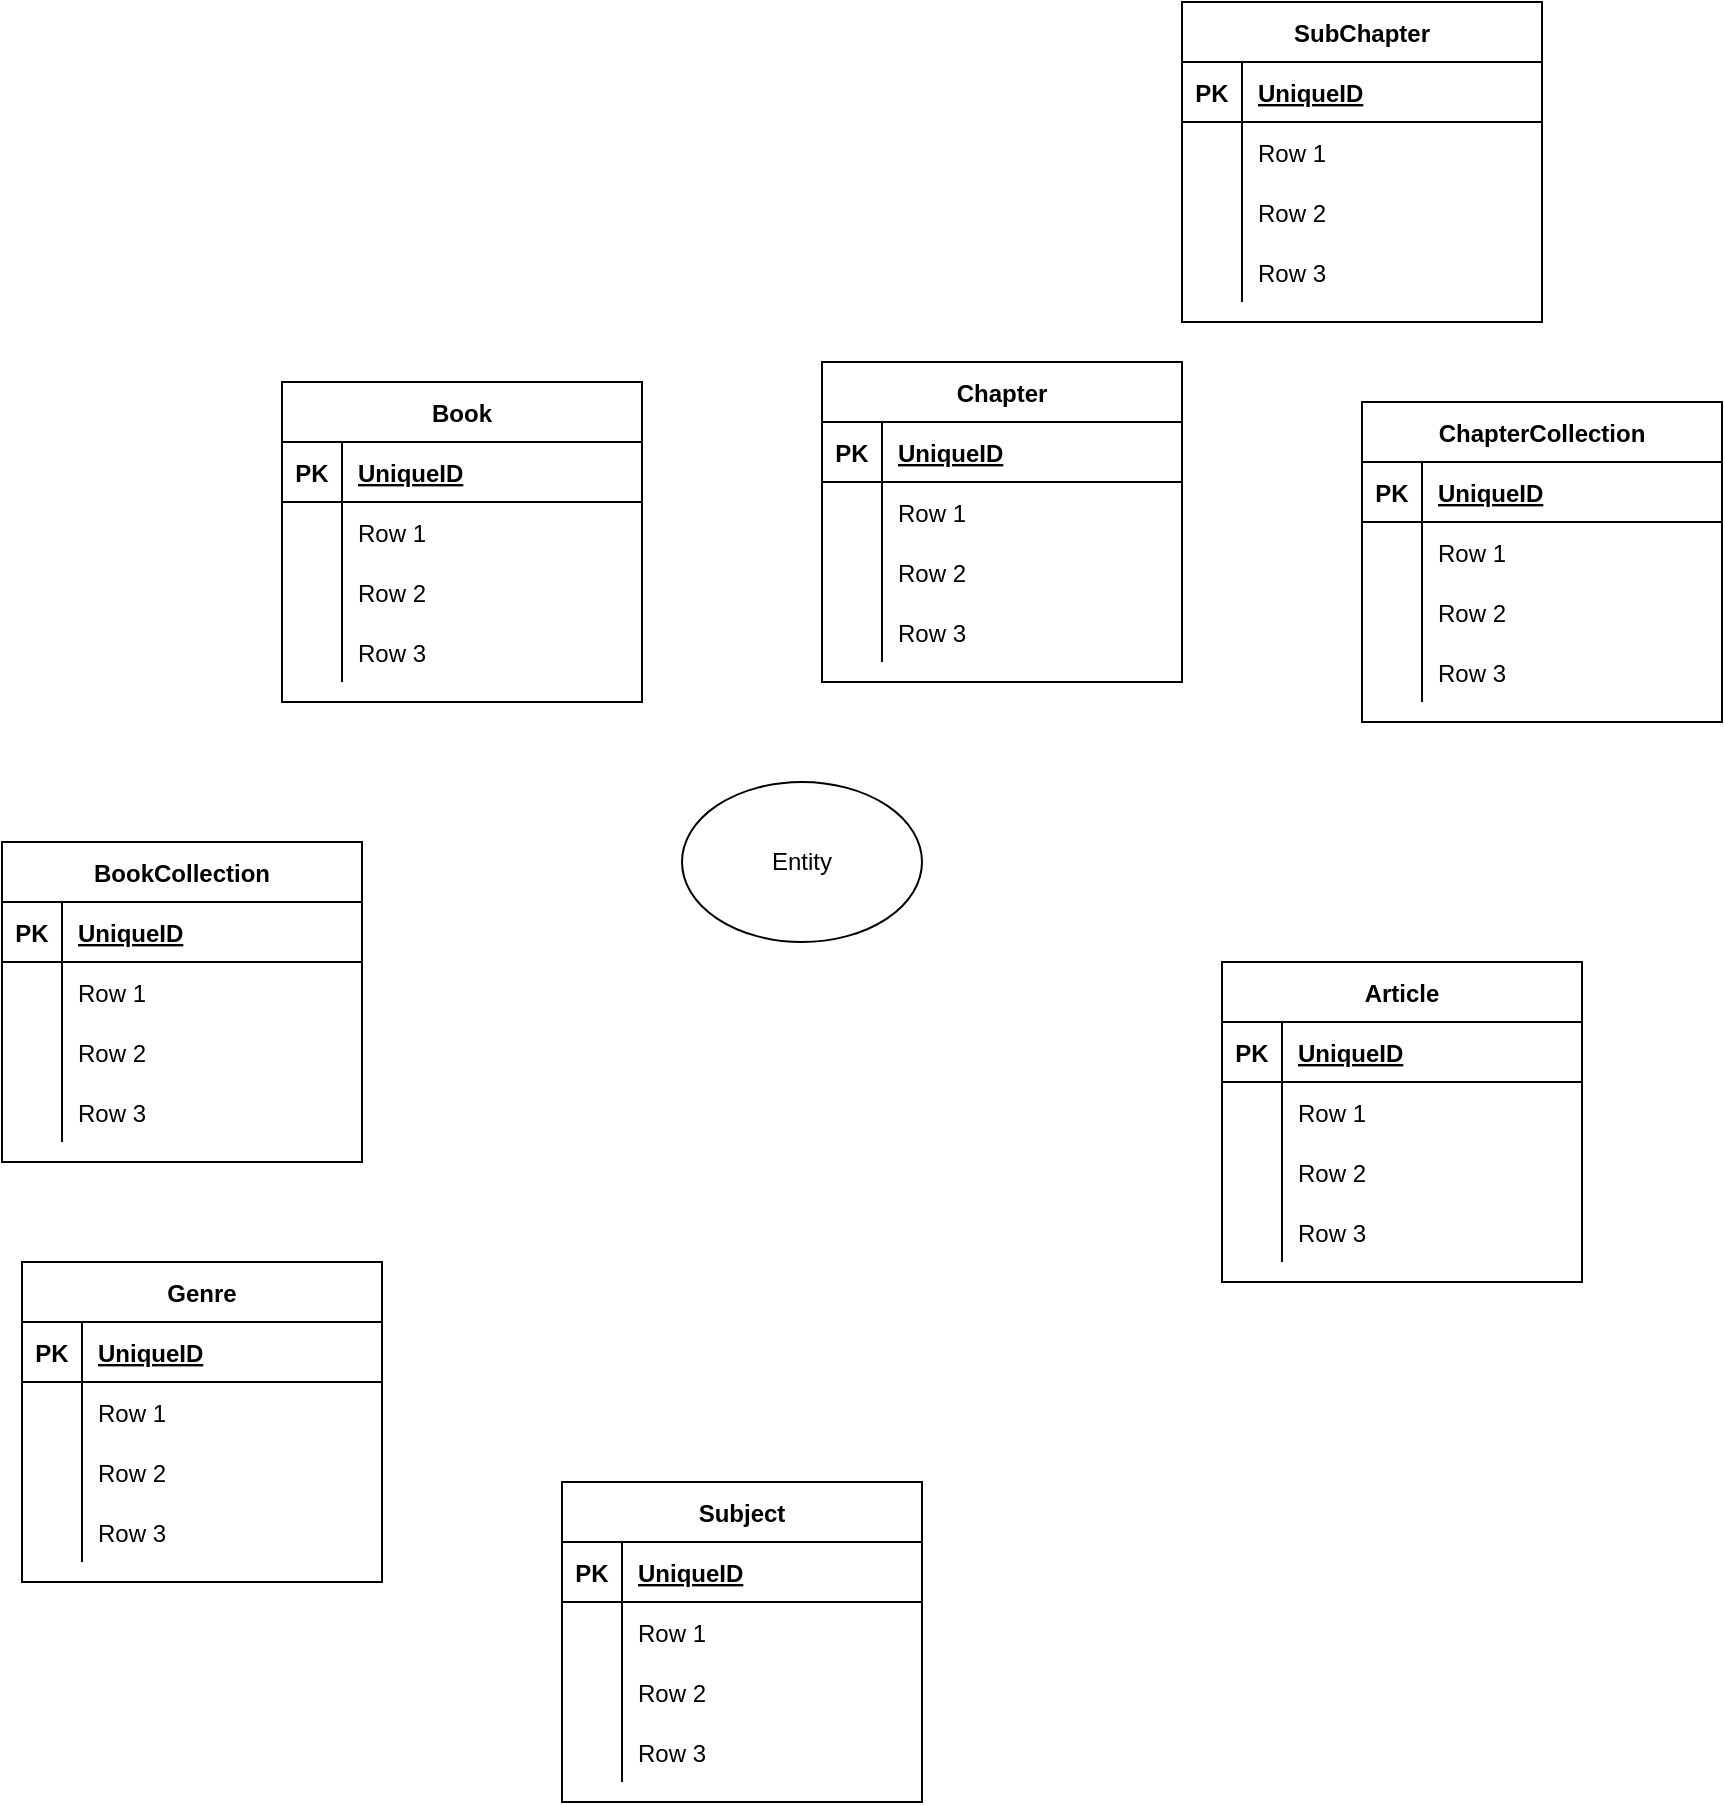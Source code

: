 <mxfile version="17.4.2" type="device" pages="2"><diagram id="QDct4HZ5TGUbc7L0hMdV" name="Entities"><mxGraphModel dx="1636" dy="1725" grid="1" gridSize="10" guides="1" tooltips="1" connect="1" arrows="1" fold="1" page="1" pageScale="1" pageWidth="850" pageHeight="1100" math="0" shadow="0"><root><mxCell id="0"/><mxCell id="1" parent="0"/><mxCell id="XNOk1wtPBCdNCCMCGAYj-1" value="Entity" style="ellipse;whiteSpace=wrap;html=1;" vertex="1" parent="1"><mxGeometry x="330" y="270" width="120" height="80" as="geometry"/></mxCell><mxCell id="XNOk1wtPBCdNCCMCGAYj-3" value="Book" style="shape=table;startSize=30;container=1;collapsible=1;childLayout=tableLayout;fixedRows=1;rowLines=0;fontStyle=1;align=center;resizeLast=1;" vertex="1" parent="1"><mxGeometry x="130" y="70" width="180" height="160" as="geometry"/></mxCell><mxCell id="XNOk1wtPBCdNCCMCGAYj-4" value="" style="shape=tableRow;horizontal=0;startSize=0;swimlaneHead=0;swimlaneBody=0;fillColor=none;collapsible=0;dropTarget=0;points=[[0,0.5],[1,0.5]];portConstraint=eastwest;top=0;left=0;right=0;bottom=1;" vertex="1" parent="XNOk1wtPBCdNCCMCGAYj-3"><mxGeometry y="30" width="180" height="30" as="geometry"/></mxCell><mxCell id="XNOk1wtPBCdNCCMCGAYj-5" value="PK" style="shape=partialRectangle;connectable=0;fillColor=none;top=0;left=0;bottom=0;right=0;fontStyle=1;overflow=hidden;" vertex="1" parent="XNOk1wtPBCdNCCMCGAYj-4"><mxGeometry width="30" height="30" as="geometry"><mxRectangle width="30" height="30" as="alternateBounds"/></mxGeometry></mxCell><mxCell id="XNOk1wtPBCdNCCMCGAYj-6" value="UniqueID" style="shape=partialRectangle;connectable=0;fillColor=none;top=0;left=0;bottom=0;right=0;align=left;spacingLeft=6;fontStyle=5;overflow=hidden;" vertex="1" parent="XNOk1wtPBCdNCCMCGAYj-4"><mxGeometry x="30" width="150" height="30" as="geometry"><mxRectangle width="150" height="30" as="alternateBounds"/></mxGeometry></mxCell><mxCell id="XNOk1wtPBCdNCCMCGAYj-7" value="" style="shape=tableRow;horizontal=0;startSize=0;swimlaneHead=0;swimlaneBody=0;fillColor=none;collapsible=0;dropTarget=0;points=[[0,0.5],[1,0.5]];portConstraint=eastwest;top=0;left=0;right=0;bottom=0;" vertex="1" parent="XNOk1wtPBCdNCCMCGAYj-3"><mxGeometry y="60" width="180" height="30" as="geometry"/></mxCell><mxCell id="XNOk1wtPBCdNCCMCGAYj-8" value="" style="shape=partialRectangle;connectable=0;fillColor=none;top=0;left=0;bottom=0;right=0;editable=1;overflow=hidden;" vertex="1" parent="XNOk1wtPBCdNCCMCGAYj-7"><mxGeometry width="30" height="30" as="geometry"><mxRectangle width="30" height="30" as="alternateBounds"/></mxGeometry></mxCell><mxCell id="XNOk1wtPBCdNCCMCGAYj-9" value="Row 1" style="shape=partialRectangle;connectable=0;fillColor=none;top=0;left=0;bottom=0;right=0;align=left;spacingLeft=6;overflow=hidden;" vertex="1" parent="XNOk1wtPBCdNCCMCGAYj-7"><mxGeometry x="30" width="150" height="30" as="geometry"><mxRectangle width="150" height="30" as="alternateBounds"/></mxGeometry></mxCell><mxCell id="XNOk1wtPBCdNCCMCGAYj-10" value="" style="shape=tableRow;horizontal=0;startSize=0;swimlaneHead=0;swimlaneBody=0;fillColor=none;collapsible=0;dropTarget=0;points=[[0,0.5],[1,0.5]];portConstraint=eastwest;top=0;left=0;right=0;bottom=0;" vertex="1" parent="XNOk1wtPBCdNCCMCGAYj-3"><mxGeometry y="90" width="180" height="30" as="geometry"/></mxCell><mxCell id="XNOk1wtPBCdNCCMCGAYj-11" value="" style="shape=partialRectangle;connectable=0;fillColor=none;top=0;left=0;bottom=0;right=0;editable=1;overflow=hidden;" vertex="1" parent="XNOk1wtPBCdNCCMCGAYj-10"><mxGeometry width="30" height="30" as="geometry"><mxRectangle width="30" height="30" as="alternateBounds"/></mxGeometry></mxCell><mxCell id="XNOk1wtPBCdNCCMCGAYj-12" value="Row 2" style="shape=partialRectangle;connectable=0;fillColor=none;top=0;left=0;bottom=0;right=0;align=left;spacingLeft=6;overflow=hidden;" vertex="1" parent="XNOk1wtPBCdNCCMCGAYj-10"><mxGeometry x="30" width="150" height="30" as="geometry"><mxRectangle width="150" height="30" as="alternateBounds"/></mxGeometry></mxCell><mxCell id="XNOk1wtPBCdNCCMCGAYj-13" value="" style="shape=tableRow;horizontal=0;startSize=0;swimlaneHead=0;swimlaneBody=0;fillColor=none;collapsible=0;dropTarget=0;points=[[0,0.5],[1,0.5]];portConstraint=eastwest;top=0;left=0;right=0;bottom=0;" vertex="1" parent="XNOk1wtPBCdNCCMCGAYj-3"><mxGeometry y="120" width="180" height="30" as="geometry"/></mxCell><mxCell id="XNOk1wtPBCdNCCMCGAYj-14" value="" style="shape=partialRectangle;connectable=0;fillColor=none;top=0;left=0;bottom=0;right=0;editable=1;overflow=hidden;" vertex="1" parent="XNOk1wtPBCdNCCMCGAYj-13"><mxGeometry width="30" height="30" as="geometry"><mxRectangle width="30" height="30" as="alternateBounds"/></mxGeometry></mxCell><mxCell id="XNOk1wtPBCdNCCMCGAYj-15" value="Row 3" style="shape=partialRectangle;connectable=0;fillColor=none;top=0;left=0;bottom=0;right=0;align=left;spacingLeft=6;overflow=hidden;" vertex="1" parent="XNOk1wtPBCdNCCMCGAYj-13"><mxGeometry x="30" width="150" height="30" as="geometry"><mxRectangle width="150" height="30" as="alternateBounds"/></mxGeometry></mxCell><mxCell id="XNOk1wtPBCdNCCMCGAYj-16" value="Chapter" style="shape=table;startSize=30;container=1;collapsible=1;childLayout=tableLayout;fixedRows=1;rowLines=0;fontStyle=1;align=center;resizeLast=1;" vertex="1" parent="1"><mxGeometry x="400" y="60" width="180" height="160" as="geometry"/></mxCell><mxCell id="XNOk1wtPBCdNCCMCGAYj-17" value="" style="shape=tableRow;horizontal=0;startSize=0;swimlaneHead=0;swimlaneBody=0;fillColor=none;collapsible=0;dropTarget=0;points=[[0,0.5],[1,0.5]];portConstraint=eastwest;top=0;left=0;right=0;bottom=1;" vertex="1" parent="XNOk1wtPBCdNCCMCGAYj-16"><mxGeometry y="30" width="180" height="30" as="geometry"/></mxCell><mxCell id="XNOk1wtPBCdNCCMCGAYj-18" value="PK" style="shape=partialRectangle;connectable=0;fillColor=none;top=0;left=0;bottom=0;right=0;fontStyle=1;overflow=hidden;" vertex="1" parent="XNOk1wtPBCdNCCMCGAYj-17"><mxGeometry width="30" height="30" as="geometry"><mxRectangle width="30" height="30" as="alternateBounds"/></mxGeometry></mxCell><mxCell id="XNOk1wtPBCdNCCMCGAYj-19" value="UniqueID" style="shape=partialRectangle;connectable=0;fillColor=none;top=0;left=0;bottom=0;right=0;align=left;spacingLeft=6;fontStyle=5;overflow=hidden;" vertex="1" parent="XNOk1wtPBCdNCCMCGAYj-17"><mxGeometry x="30" width="150" height="30" as="geometry"><mxRectangle width="150" height="30" as="alternateBounds"/></mxGeometry></mxCell><mxCell id="XNOk1wtPBCdNCCMCGAYj-20" value="" style="shape=tableRow;horizontal=0;startSize=0;swimlaneHead=0;swimlaneBody=0;fillColor=none;collapsible=0;dropTarget=0;points=[[0,0.5],[1,0.5]];portConstraint=eastwest;top=0;left=0;right=0;bottom=0;" vertex="1" parent="XNOk1wtPBCdNCCMCGAYj-16"><mxGeometry y="60" width="180" height="30" as="geometry"/></mxCell><mxCell id="XNOk1wtPBCdNCCMCGAYj-21" value="" style="shape=partialRectangle;connectable=0;fillColor=none;top=0;left=0;bottom=0;right=0;editable=1;overflow=hidden;" vertex="1" parent="XNOk1wtPBCdNCCMCGAYj-20"><mxGeometry width="30" height="30" as="geometry"><mxRectangle width="30" height="30" as="alternateBounds"/></mxGeometry></mxCell><mxCell id="XNOk1wtPBCdNCCMCGAYj-22" value="Row 1" style="shape=partialRectangle;connectable=0;fillColor=none;top=0;left=0;bottom=0;right=0;align=left;spacingLeft=6;overflow=hidden;" vertex="1" parent="XNOk1wtPBCdNCCMCGAYj-20"><mxGeometry x="30" width="150" height="30" as="geometry"><mxRectangle width="150" height="30" as="alternateBounds"/></mxGeometry></mxCell><mxCell id="XNOk1wtPBCdNCCMCGAYj-23" value="" style="shape=tableRow;horizontal=0;startSize=0;swimlaneHead=0;swimlaneBody=0;fillColor=none;collapsible=0;dropTarget=0;points=[[0,0.5],[1,0.5]];portConstraint=eastwest;top=0;left=0;right=0;bottom=0;" vertex="1" parent="XNOk1wtPBCdNCCMCGAYj-16"><mxGeometry y="90" width="180" height="30" as="geometry"/></mxCell><mxCell id="XNOk1wtPBCdNCCMCGAYj-24" value="" style="shape=partialRectangle;connectable=0;fillColor=none;top=0;left=0;bottom=0;right=0;editable=1;overflow=hidden;" vertex="1" parent="XNOk1wtPBCdNCCMCGAYj-23"><mxGeometry width="30" height="30" as="geometry"><mxRectangle width="30" height="30" as="alternateBounds"/></mxGeometry></mxCell><mxCell id="XNOk1wtPBCdNCCMCGAYj-25" value="Row 2" style="shape=partialRectangle;connectable=0;fillColor=none;top=0;left=0;bottom=0;right=0;align=left;spacingLeft=6;overflow=hidden;" vertex="1" parent="XNOk1wtPBCdNCCMCGAYj-23"><mxGeometry x="30" width="150" height="30" as="geometry"><mxRectangle width="150" height="30" as="alternateBounds"/></mxGeometry></mxCell><mxCell id="XNOk1wtPBCdNCCMCGAYj-26" value="" style="shape=tableRow;horizontal=0;startSize=0;swimlaneHead=0;swimlaneBody=0;fillColor=none;collapsible=0;dropTarget=0;points=[[0,0.5],[1,0.5]];portConstraint=eastwest;top=0;left=0;right=0;bottom=0;" vertex="1" parent="XNOk1wtPBCdNCCMCGAYj-16"><mxGeometry y="120" width="180" height="30" as="geometry"/></mxCell><mxCell id="XNOk1wtPBCdNCCMCGAYj-27" value="" style="shape=partialRectangle;connectable=0;fillColor=none;top=0;left=0;bottom=0;right=0;editable=1;overflow=hidden;" vertex="1" parent="XNOk1wtPBCdNCCMCGAYj-26"><mxGeometry width="30" height="30" as="geometry"><mxRectangle width="30" height="30" as="alternateBounds"/></mxGeometry></mxCell><mxCell id="XNOk1wtPBCdNCCMCGAYj-28" value="Row 3" style="shape=partialRectangle;connectable=0;fillColor=none;top=0;left=0;bottom=0;right=0;align=left;spacingLeft=6;overflow=hidden;" vertex="1" parent="XNOk1wtPBCdNCCMCGAYj-26"><mxGeometry x="30" width="150" height="30" as="geometry"><mxRectangle width="150" height="30" as="alternateBounds"/></mxGeometry></mxCell><mxCell id="XNOk1wtPBCdNCCMCGAYj-29" value="Article" style="shape=table;startSize=30;container=1;collapsible=1;childLayout=tableLayout;fixedRows=1;rowLines=0;fontStyle=1;align=center;resizeLast=1;" vertex="1" parent="1"><mxGeometry x="600" y="360" width="180" height="160" as="geometry"/></mxCell><mxCell id="XNOk1wtPBCdNCCMCGAYj-30" value="" style="shape=tableRow;horizontal=0;startSize=0;swimlaneHead=0;swimlaneBody=0;fillColor=none;collapsible=0;dropTarget=0;points=[[0,0.5],[1,0.5]];portConstraint=eastwest;top=0;left=0;right=0;bottom=1;" vertex="1" parent="XNOk1wtPBCdNCCMCGAYj-29"><mxGeometry y="30" width="180" height="30" as="geometry"/></mxCell><mxCell id="XNOk1wtPBCdNCCMCGAYj-31" value="PK" style="shape=partialRectangle;connectable=0;fillColor=none;top=0;left=0;bottom=0;right=0;fontStyle=1;overflow=hidden;" vertex="1" parent="XNOk1wtPBCdNCCMCGAYj-30"><mxGeometry width="30" height="30" as="geometry"><mxRectangle width="30" height="30" as="alternateBounds"/></mxGeometry></mxCell><mxCell id="XNOk1wtPBCdNCCMCGAYj-32" value="UniqueID" style="shape=partialRectangle;connectable=0;fillColor=none;top=0;left=0;bottom=0;right=0;align=left;spacingLeft=6;fontStyle=5;overflow=hidden;" vertex="1" parent="XNOk1wtPBCdNCCMCGAYj-30"><mxGeometry x="30" width="150" height="30" as="geometry"><mxRectangle width="150" height="30" as="alternateBounds"/></mxGeometry></mxCell><mxCell id="XNOk1wtPBCdNCCMCGAYj-33" value="" style="shape=tableRow;horizontal=0;startSize=0;swimlaneHead=0;swimlaneBody=0;fillColor=none;collapsible=0;dropTarget=0;points=[[0,0.5],[1,0.5]];portConstraint=eastwest;top=0;left=0;right=0;bottom=0;" vertex="1" parent="XNOk1wtPBCdNCCMCGAYj-29"><mxGeometry y="60" width="180" height="30" as="geometry"/></mxCell><mxCell id="XNOk1wtPBCdNCCMCGAYj-34" value="" style="shape=partialRectangle;connectable=0;fillColor=none;top=0;left=0;bottom=0;right=0;editable=1;overflow=hidden;" vertex="1" parent="XNOk1wtPBCdNCCMCGAYj-33"><mxGeometry width="30" height="30" as="geometry"><mxRectangle width="30" height="30" as="alternateBounds"/></mxGeometry></mxCell><mxCell id="XNOk1wtPBCdNCCMCGAYj-35" value="Row 1" style="shape=partialRectangle;connectable=0;fillColor=none;top=0;left=0;bottom=0;right=0;align=left;spacingLeft=6;overflow=hidden;" vertex="1" parent="XNOk1wtPBCdNCCMCGAYj-33"><mxGeometry x="30" width="150" height="30" as="geometry"><mxRectangle width="150" height="30" as="alternateBounds"/></mxGeometry></mxCell><mxCell id="XNOk1wtPBCdNCCMCGAYj-36" value="" style="shape=tableRow;horizontal=0;startSize=0;swimlaneHead=0;swimlaneBody=0;fillColor=none;collapsible=0;dropTarget=0;points=[[0,0.5],[1,0.5]];portConstraint=eastwest;top=0;left=0;right=0;bottom=0;" vertex="1" parent="XNOk1wtPBCdNCCMCGAYj-29"><mxGeometry y="90" width="180" height="30" as="geometry"/></mxCell><mxCell id="XNOk1wtPBCdNCCMCGAYj-37" value="" style="shape=partialRectangle;connectable=0;fillColor=none;top=0;left=0;bottom=0;right=0;editable=1;overflow=hidden;" vertex="1" parent="XNOk1wtPBCdNCCMCGAYj-36"><mxGeometry width="30" height="30" as="geometry"><mxRectangle width="30" height="30" as="alternateBounds"/></mxGeometry></mxCell><mxCell id="XNOk1wtPBCdNCCMCGAYj-38" value="Row 2" style="shape=partialRectangle;connectable=0;fillColor=none;top=0;left=0;bottom=0;right=0;align=left;spacingLeft=6;overflow=hidden;" vertex="1" parent="XNOk1wtPBCdNCCMCGAYj-36"><mxGeometry x="30" width="150" height="30" as="geometry"><mxRectangle width="150" height="30" as="alternateBounds"/></mxGeometry></mxCell><mxCell id="XNOk1wtPBCdNCCMCGAYj-39" value="" style="shape=tableRow;horizontal=0;startSize=0;swimlaneHead=0;swimlaneBody=0;fillColor=none;collapsible=0;dropTarget=0;points=[[0,0.5],[1,0.5]];portConstraint=eastwest;top=0;left=0;right=0;bottom=0;" vertex="1" parent="XNOk1wtPBCdNCCMCGAYj-29"><mxGeometry y="120" width="180" height="30" as="geometry"/></mxCell><mxCell id="XNOk1wtPBCdNCCMCGAYj-40" value="" style="shape=partialRectangle;connectable=0;fillColor=none;top=0;left=0;bottom=0;right=0;editable=1;overflow=hidden;" vertex="1" parent="XNOk1wtPBCdNCCMCGAYj-39"><mxGeometry width="30" height="30" as="geometry"><mxRectangle width="30" height="30" as="alternateBounds"/></mxGeometry></mxCell><mxCell id="XNOk1wtPBCdNCCMCGAYj-41" value="Row 3" style="shape=partialRectangle;connectable=0;fillColor=none;top=0;left=0;bottom=0;right=0;align=left;spacingLeft=6;overflow=hidden;" vertex="1" parent="XNOk1wtPBCdNCCMCGAYj-39"><mxGeometry x="30" width="150" height="30" as="geometry"><mxRectangle width="150" height="30" as="alternateBounds"/></mxGeometry></mxCell><mxCell id="XNOk1wtPBCdNCCMCGAYj-42" value="BookCollection" style="shape=table;startSize=30;container=1;collapsible=1;childLayout=tableLayout;fixedRows=1;rowLines=0;fontStyle=1;align=center;resizeLast=1;" vertex="1" parent="1"><mxGeometry x="-10" y="300" width="180" height="160" as="geometry"/></mxCell><mxCell id="XNOk1wtPBCdNCCMCGAYj-43" value="" style="shape=tableRow;horizontal=0;startSize=0;swimlaneHead=0;swimlaneBody=0;fillColor=none;collapsible=0;dropTarget=0;points=[[0,0.5],[1,0.5]];portConstraint=eastwest;top=0;left=0;right=0;bottom=1;" vertex="1" parent="XNOk1wtPBCdNCCMCGAYj-42"><mxGeometry y="30" width="180" height="30" as="geometry"/></mxCell><mxCell id="XNOk1wtPBCdNCCMCGAYj-44" value="PK" style="shape=partialRectangle;connectable=0;fillColor=none;top=0;left=0;bottom=0;right=0;fontStyle=1;overflow=hidden;" vertex="1" parent="XNOk1wtPBCdNCCMCGAYj-43"><mxGeometry width="30" height="30" as="geometry"><mxRectangle width="30" height="30" as="alternateBounds"/></mxGeometry></mxCell><mxCell id="XNOk1wtPBCdNCCMCGAYj-45" value="UniqueID" style="shape=partialRectangle;connectable=0;fillColor=none;top=0;left=0;bottom=0;right=0;align=left;spacingLeft=6;fontStyle=5;overflow=hidden;" vertex="1" parent="XNOk1wtPBCdNCCMCGAYj-43"><mxGeometry x="30" width="150" height="30" as="geometry"><mxRectangle width="150" height="30" as="alternateBounds"/></mxGeometry></mxCell><mxCell id="XNOk1wtPBCdNCCMCGAYj-46" value="" style="shape=tableRow;horizontal=0;startSize=0;swimlaneHead=0;swimlaneBody=0;fillColor=none;collapsible=0;dropTarget=0;points=[[0,0.5],[1,0.5]];portConstraint=eastwest;top=0;left=0;right=0;bottom=0;" vertex="1" parent="XNOk1wtPBCdNCCMCGAYj-42"><mxGeometry y="60" width="180" height="30" as="geometry"/></mxCell><mxCell id="XNOk1wtPBCdNCCMCGAYj-47" value="" style="shape=partialRectangle;connectable=0;fillColor=none;top=0;left=0;bottom=0;right=0;editable=1;overflow=hidden;" vertex="1" parent="XNOk1wtPBCdNCCMCGAYj-46"><mxGeometry width="30" height="30" as="geometry"><mxRectangle width="30" height="30" as="alternateBounds"/></mxGeometry></mxCell><mxCell id="XNOk1wtPBCdNCCMCGAYj-48" value="Row 1" style="shape=partialRectangle;connectable=0;fillColor=none;top=0;left=0;bottom=0;right=0;align=left;spacingLeft=6;overflow=hidden;" vertex="1" parent="XNOk1wtPBCdNCCMCGAYj-46"><mxGeometry x="30" width="150" height="30" as="geometry"><mxRectangle width="150" height="30" as="alternateBounds"/></mxGeometry></mxCell><mxCell id="XNOk1wtPBCdNCCMCGAYj-49" value="" style="shape=tableRow;horizontal=0;startSize=0;swimlaneHead=0;swimlaneBody=0;fillColor=none;collapsible=0;dropTarget=0;points=[[0,0.5],[1,0.5]];portConstraint=eastwest;top=0;left=0;right=0;bottom=0;" vertex="1" parent="XNOk1wtPBCdNCCMCGAYj-42"><mxGeometry y="90" width="180" height="30" as="geometry"/></mxCell><mxCell id="XNOk1wtPBCdNCCMCGAYj-50" value="" style="shape=partialRectangle;connectable=0;fillColor=none;top=0;left=0;bottom=0;right=0;editable=1;overflow=hidden;" vertex="1" parent="XNOk1wtPBCdNCCMCGAYj-49"><mxGeometry width="30" height="30" as="geometry"><mxRectangle width="30" height="30" as="alternateBounds"/></mxGeometry></mxCell><mxCell id="XNOk1wtPBCdNCCMCGAYj-51" value="Row 2" style="shape=partialRectangle;connectable=0;fillColor=none;top=0;left=0;bottom=0;right=0;align=left;spacingLeft=6;overflow=hidden;" vertex="1" parent="XNOk1wtPBCdNCCMCGAYj-49"><mxGeometry x="30" width="150" height="30" as="geometry"><mxRectangle width="150" height="30" as="alternateBounds"/></mxGeometry></mxCell><mxCell id="XNOk1wtPBCdNCCMCGAYj-52" value="" style="shape=tableRow;horizontal=0;startSize=0;swimlaneHead=0;swimlaneBody=0;fillColor=none;collapsible=0;dropTarget=0;points=[[0,0.5],[1,0.5]];portConstraint=eastwest;top=0;left=0;right=0;bottom=0;" vertex="1" parent="XNOk1wtPBCdNCCMCGAYj-42"><mxGeometry y="120" width="180" height="30" as="geometry"/></mxCell><mxCell id="XNOk1wtPBCdNCCMCGAYj-53" value="" style="shape=partialRectangle;connectable=0;fillColor=none;top=0;left=0;bottom=0;right=0;editable=1;overflow=hidden;" vertex="1" parent="XNOk1wtPBCdNCCMCGAYj-52"><mxGeometry width="30" height="30" as="geometry"><mxRectangle width="30" height="30" as="alternateBounds"/></mxGeometry></mxCell><mxCell id="XNOk1wtPBCdNCCMCGAYj-54" value="Row 3" style="shape=partialRectangle;connectable=0;fillColor=none;top=0;left=0;bottom=0;right=0;align=left;spacingLeft=6;overflow=hidden;" vertex="1" parent="XNOk1wtPBCdNCCMCGAYj-52"><mxGeometry x="30" width="150" height="30" as="geometry"><mxRectangle width="150" height="30" as="alternateBounds"/></mxGeometry></mxCell><mxCell id="XNOk1wtPBCdNCCMCGAYj-55" value="ChapterCollection" style="shape=table;startSize=30;container=1;collapsible=1;childLayout=tableLayout;fixedRows=1;rowLines=0;fontStyle=1;align=center;resizeLast=1;" vertex="1" parent="1"><mxGeometry x="670" y="80" width="180" height="160" as="geometry"/></mxCell><mxCell id="XNOk1wtPBCdNCCMCGAYj-56" value="" style="shape=tableRow;horizontal=0;startSize=0;swimlaneHead=0;swimlaneBody=0;fillColor=none;collapsible=0;dropTarget=0;points=[[0,0.5],[1,0.5]];portConstraint=eastwest;top=0;left=0;right=0;bottom=1;" vertex="1" parent="XNOk1wtPBCdNCCMCGAYj-55"><mxGeometry y="30" width="180" height="30" as="geometry"/></mxCell><mxCell id="XNOk1wtPBCdNCCMCGAYj-57" value="PK" style="shape=partialRectangle;connectable=0;fillColor=none;top=0;left=0;bottom=0;right=0;fontStyle=1;overflow=hidden;" vertex="1" parent="XNOk1wtPBCdNCCMCGAYj-56"><mxGeometry width="30" height="30" as="geometry"><mxRectangle width="30" height="30" as="alternateBounds"/></mxGeometry></mxCell><mxCell id="XNOk1wtPBCdNCCMCGAYj-58" value="UniqueID" style="shape=partialRectangle;connectable=0;fillColor=none;top=0;left=0;bottom=0;right=0;align=left;spacingLeft=6;fontStyle=5;overflow=hidden;" vertex="1" parent="XNOk1wtPBCdNCCMCGAYj-56"><mxGeometry x="30" width="150" height="30" as="geometry"><mxRectangle width="150" height="30" as="alternateBounds"/></mxGeometry></mxCell><mxCell id="XNOk1wtPBCdNCCMCGAYj-59" value="" style="shape=tableRow;horizontal=0;startSize=0;swimlaneHead=0;swimlaneBody=0;fillColor=none;collapsible=0;dropTarget=0;points=[[0,0.5],[1,0.5]];portConstraint=eastwest;top=0;left=0;right=0;bottom=0;" vertex="1" parent="XNOk1wtPBCdNCCMCGAYj-55"><mxGeometry y="60" width="180" height="30" as="geometry"/></mxCell><mxCell id="XNOk1wtPBCdNCCMCGAYj-60" value="" style="shape=partialRectangle;connectable=0;fillColor=none;top=0;left=0;bottom=0;right=0;editable=1;overflow=hidden;" vertex="1" parent="XNOk1wtPBCdNCCMCGAYj-59"><mxGeometry width="30" height="30" as="geometry"><mxRectangle width="30" height="30" as="alternateBounds"/></mxGeometry></mxCell><mxCell id="XNOk1wtPBCdNCCMCGAYj-61" value="Row 1" style="shape=partialRectangle;connectable=0;fillColor=none;top=0;left=0;bottom=0;right=0;align=left;spacingLeft=6;overflow=hidden;" vertex="1" parent="XNOk1wtPBCdNCCMCGAYj-59"><mxGeometry x="30" width="150" height="30" as="geometry"><mxRectangle width="150" height="30" as="alternateBounds"/></mxGeometry></mxCell><mxCell id="XNOk1wtPBCdNCCMCGAYj-62" value="" style="shape=tableRow;horizontal=0;startSize=0;swimlaneHead=0;swimlaneBody=0;fillColor=none;collapsible=0;dropTarget=0;points=[[0,0.5],[1,0.5]];portConstraint=eastwest;top=0;left=0;right=0;bottom=0;" vertex="1" parent="XNOk1wtPBCdNCCMCGAYj-55"><mxGeometry y="90" width="180" height="30" as="geometry"/></mxCell><mxCell id="XNOk1wtPBCdNCCMCGAYj-63" value="" style="shape=partialRectangle;connectable=0;fillColor=none;top=0;left=0;bottom=0;right=0;editable=1;overflow=hidden;" vertex="1" parent="XNOk1wtPBCdNCCMCGAYj-62"><mxGeometry width="30" height="30" as="geometry"><mxRectangle width="30" height="30" as="alternateBounds"/></mxGeometry></mxCell><mxCell id="XNOk1wtPBCdNCCMCGAYj-64" value="Row 2" style="shape=partialRectangle;connectable=0;fillColor=none;top=0;left=0;bottom=0;right=0;align=left;spacingLeft=6;overflow=hidden;" vertex="1" parent="XNOk1wtPBCdNCCMCGAYj-62"><mxGeometry x="30" width="150" height="30" as="geometry"><mxRectangle width="150" height="30" as="alternateBounds"/></mxGeometry></mxCell><mxCell id="XNOk1wtPBCdNCCMCGAYj-65" value="" style="shape=tableRow;horizontal=0;startSize=0;swimlaneHead=0;swimlaneBody=0;fillColor=none;collapsible=0;dropTarget=0;points=[[0,0.5],[1,0.5]];portConstraint=eastwest;top=0;left=0;right=0;bottom=0;" vertex="1" parent="XNOk1wtPBCdNCCMCGAYj-55"><mxGeometry y="120" width="180" height="30" as="geometry"/></mxCell><mxCell id="XNOk1wtPBCdNCCMCGAYj-66" value="" style="shape=partialRectangle;connectable=0;fillColor=none;top=0;left=0;bottom=0;right=0;editable=1;overflow=hidden;" vertex="1" parent="XNOk1wtPBCdNCCMCGAYj-65"><mxGeometry width="30" height="30" as="geometry"><mxRectangle width="30" height="30" as="alternateBounds"/></mxGeometry></mxCell><mxCell id="XNOk1wtPBCdNCCMCGAYj-67" value="Row 3" style="shape=partialRectangle;connectable=0;fillColor=none;top=0;left=0;bottom=0;right=0;align=left;spacingLeft=6;overflow=hidden;" vertex="1" parent="XNOk1wtPBCdNCCMCGAYj-65"><mxGeometry x="30" width="150" height="30" as="geometry"><mxRectangle width="150" height="30" as="alternateBounds"/></mxGeometry></mxCell><mxCell id="XNOk1wtPBCdNCCMCGAYj-74" value="SubChapter" style="shape=table;startSize=30;container=1;collapsible=1;childLayout=tableLayout;fixedRows=1;rowLines=0;fontStyle=1;align=center;resizeLast=1;" vertex="1" parent="1"><mxGeometry x="580" y="-120" width="180" height="160" as="geometry"/></mxCell><mxCell id="XNOk1wtPBCdNCCMCGAYj-75" value="" style="shape=tableRow;horizontal=0;startSize=0;swimlaneHead=0;swimlaneBody=0;fillColor=none;collapsible=0;dropTarget=0;points=[[0,0.5],[1,0.5]];portConstraint=eastwest;top=0;left=0;right=0;bottom=1;" vertex="1" parent="XNOk1wtPBCdNCCMCGAYj-74"><mxGeometry y="30" width="180" height="30" as="geometry"/></mxCell><mxCell id="XNOk1wtPBCdNCCMCGAYj-76" value="PK" style="shape=partialRectangle;connectable=0;fillColor=none;top=0;left=0;bottom=0;right=0;fontStyle=1;overflow=hidden;" vertex="1" parent="XNOk1wtPBCdNCCMCGAYj-75"><mxGeometry width="30" height="30" as="geometry"><mxRectangle width="30" height="30" as="alternateBounds"/></mxGeometry></mxCell><mxCell id="XNOk1wtPBCdNCCMCGAYj-77" value="UniqueID" style="shape=partialRectangle;connectable=0;fillColor=none;top=0;left=0;bottom=0;right=0;align=left;spacingLeft=6;fontStyle=5;overflow=hidden;" vertex="1" parent="XNOk1wtPBCdNCCMCGAYj-75"><mxGeometry x="30" width="150" height="30" as="geometry"><mxRectangle width="150" height="30" as="alternateBounds"/></mxGeometry></mxCell><mxCell id="XNOk1wtPBCdNCCMCGAYj-78" value="" style="shape=tableRow;horizontal=0;startSize=0;swimlaneHead=0;swimlaneBody=0;fillColor=none;collapsible=0;dropTarget=0;points=[[0,0.5],[1,0.5]];portConstraint=eastwest;top=0;left=0;right=0;bottom=0;" vertex="1" parent="XNOk1wtPBCdNCCMCGAYj-74"><mxGeometry y="60" width="180" height="30" as="geometry"/></mxCell><mxCell id="XNOk1wtPBCdNCCMCGAYj-79" value="" style="shape=partialRectangle;connectable=0;fillColor=none;top=0;left=0;bottom=0;right=0;editable=1;overflow=hidden;" vertex="1" parent="XNOk1wtPBCdNCCMCGAYj-78"><mxGeometry width="30" height="30" as="geometry"><mxRectangle width="30" height="30" as="alternateBounds"/></mxGeometry></mxCell><mxCell id="XNOk1wtPBCdNCCMCGAYj-80" value="Row 1" style="shape=partialRectangle;connectable=0;fillColor=none;top=0;left=0;bottom=0;right=0;align=left;spacingLeft=6;overflow=hidden;" vertex="1" parent="XNOk1wtPBCdNCCMCGAYj-78"><mxGeometry x="30" width="150" height="30" as="geometry"><mxRectangle width="150" height="30" as="alternateBounds"/></mxGeometry></mxCell><mxCell id="XNOk1wtPBCdNCCMCGAYj-81" value="" style="shape=tableRow;horizontal=0;startSize=0;swimlaneHead=0;swimlaneBody=0;fillColor=none;collapsible=0;dropTarget=0;points=[[0,0.5],[1,0.5]];portConstraint=eastwest;top=0;left=0;right=0;bottom=0;" vertex="1" parent="XNOk1wtPBCdNCCMCGAYj-74"><mxGeometry y="90" width="180" height="30" as="geometry"/></mxCell><mxCell id="XNOk1wtPBCdNCCMCGAYj-82" value="" style="shape=partialRectangle;connectable=0;fillColor=none;top=0;left=0;bottom=0;right=0;editable=1;overflow=hidden;" vertex="1" parent="XNOk1wtPBCdNCCMCGAYj-81"><mxGeometry width="30" height="30" as="geometry"><mxRectangle width="30" height="30" as="alternateBounds"/></mxGeometry></mxCell><mxCell id="XNOk1wtPBCdNCCMCGAYj-83" value="Row 2" style="shape=partialRectangle;connectable=0;fillColor=none;top=0;left=0;bottom=0;right=0;align=left;spacingLeft=6;overflow=hidden;" vertex="1" parent="XNOk1wtPBCdNCCMCGAYj-81"><mxGeometry x="30" width="150" height="30" as="geometry"><mxRectangle width="150" height="30" as="alternateBounds"/></mxGeometry></mxCell><mxCell id="XNOk1wtPBCdNCCMCGAYj-84" value="" style="shape=tableRow;horizontal=0;startSize=0;swimlaneHead=0;swimlaneBody=0;fillColor=none;collapsible=0;dropTarget=0;points=[[0,0.5],[1,0.5]];portConstraint=eastwest;top=0;left=0;right=0;bottom=0;" vertex="1" parent="XNOk1wtPBCdNCCMCGAYj-74"><mxGeometry y="120" width="180" height="30" as="geometry"/></mxCell><mxCell id="XNOk1wtPBCdNCCMCGAYj-85" value="" style="shape=partialRectangle;connectable=0;fillColor=none;top=0;left=0;bottom=0;right=0;editable=1;overflow=hidden;" vertex="1" parent="XNOk1wtPBCdNCCMCGAYj-84"><mxGeometry width="30" height="30" as="geometry"><mxRectangle width="30" height="30" as="alternateBounds"/></mxGeometry></mxCell><mxCell id="XNOk1wtPBCdNCCMCGAYj-86" value="Row 3" style="shape=partialRectangle;connectable=0;fillColor=none;top=0;left=0;bottom=0;right=0;align=left;spacingLeft=6;overflow=hidden;" vertex="1" parent="XNOk1wtPBCdNCCMCGAYj-84"><mxGeometry x="30" width="150" height="30" as="geometry"><mxRectangle width="150" height="30" as="alternateBounds"/></mxGeometry></mxCell><mxCell id="vEU31cLnBNl1lIB9LhJl-1" value="Genre" style="shape=table;startSize=30;container=1;collapsible=1;childLayout=tableLayout;fixedRows=1;rowLines=0;fontStyle=1;align=center;resizeLast=1;" vertex="1" parent="1"><mxGeometry y="510" width="180" height="160" as="geometry"/></mxCell><mxCell id="vEU31cLnBNl1lIB9LhJl-2" value="" style="shape=tableRow;horizontal=0;startSize=0;swimlaneHead=0;swimlaneBody=0;fillColor=none;collapsible=0;dropTarget=0;points=[[0,0.5],[1,0.5]];portConstraint=eastwest;top=0;left=0;right=0;bottom=1;" vertex="1" parent="vEU31cLnBNl1lIB9LhJl-1"><mxGeometry y="30" width="180" height="30" as="geometry"/></mxCell><mxCell id="vEU31cLnBNl1lIB9LhJl-3" value="PK" style="shape=partialRectangle;connectable=0;fillColor=none;top=0;left=0;bottom=0;right=0;fontStyle=1;overflow=hidden;" vertex="1" parent="vEU31cLnBNl1lIB9LhJl-2"><mxGeometry width="30" height="30" as="geometry"><mxRectangle width="30" height="30" as="alternateBounds"/></mxGeometry></mxCell><mxCell id="vEU31cLnBNl1lIB9LhJl-4" value="UniqueID" style="shape=partialRectangle;connectable=0;fillColor=none;top=0;left=0;bottom=0;right=0;align=left;spacingLeft=6;fontStyle=5;overflow=hidden;" vertex="1" parent="vEU31cLnBNl1lIB9LhJl-2"><mxGeometry x="30" width="150" height="30" as="geometry"><mxRectangle width="150" height="30" as="alternateBounds"/></mxGeometry></mxCell><mxCell id="vEU31cLnBNl1lIB9LhJl-5" value="" style="shape=tableRow;horizontal=0;startSize=0;swimlaneHead=0;swimlaneBody=0;fillColor=none;collapsible=0;dropTarget=0;points=[[0,0.5],[1,0.5]];portConstraint=eastwest;top=0;left=0;right=0;bottom=0;" vertex="1" parent="vEU31cLnBNl1lIB9LhJl-1"><mxGeometry y="60" width="180" height="30" as="geometry"/></mxCell><mxCell id="vEU31cLnBNl1lIB9LhJl-6" value="" style="shape=partialRectangle;connectable=0;fillColor=none;top=0;left=0;bottom=0;right=0;editable=1;overflow=hidden;" vertex="1" parent="vEU31cLnBNl1lIB9LhJl-5"><mxGeometry width="30" height="30" as="geometry"><mxRectangle width="30" height="30" as="alternateBounds"/></mxGeometry></mxCell><mxCell id="vEU31cLnBNl1lIB9LhJl-7" value="Row 1" style="shape=partialRectangle;connectable=0;fillColor=none;top=0;left=0;bottom=0;right=0;align=left;spacingLeft=6;overflow=hidden;" vertex="1" parent="vEU31cLnBNl1lIB9LhJl-5"><mxGeometry x="30" width="150" height="30" as="geometry"><mxRectangle width="150" height="30" as="alternateBounds"/></mxGeometry></mxCell><mxCell id="vEU31cLnBNl1lIB9LhJl-8" value="" style="shape=tableRow;horizontal=0;startSize=0;swimlaneHead=0;swimlaneBody=0;fillColor=none;collapsible=0;dropTarget=0;points=[[0,0.5],[1,0.5]];portConstraint=eastwest;top=0;left=0;right=0;bottom=0;" vertex="1" parent="vEU31cLnBNl1lIB9LhJl-1"><mxGeometry y="90" width="180" height="30" as="geometry"/></mxCell><mxCell id="vEU31cLnBNl1lIB9LhJl-9" value="" style="shape=partialRectangle;connectable=0;fillColor=none;top=0;left=0;bottom=0;right=0;editable=1;overflow=hidden;" vertex="1" parent="vEU31cLnBNl1lIB9LhJl-8"><mxGeometry width="30" height="30" as="geometry"><mxRectangle width="30" height="30" as="alternateBounds"/></mxGeometry></mxCell><mxCell id="vEU31cLnBNl1lIB9LhJl-10" value="Row 2" style="shape=partialRectangle;connectable=0;fillColor=none;top=0;left=0;bottom=0;right=0;align=left;spacingLeft=6;overflow=hidden;" vertex="1" parent="vEU31cLnBNl1lIB9LhJl-8"><mxGeometry x="30" width="150" height="30" as="geometry"><mxRectangle width="150" height="30" as="alternateBounds"/></mxGeometry></mxCell><mxCell id="vEU31cLnBNl1lIB9LhJl-11" value="" style="shape=tableRow;horizontal=0;startSize=0;swimlaneHead=0;swimlaneBody=0;fillColor=none;collapsible=0;dropTarget=0;points=[[0,0.5],[1,0.5]];portConstraint=eastwest;top=0;left=0;right=0;bottom=0;" vertex="1" parent="vEU31cLnBNl1lIB9LhJl-1"><mxGeometry y="120" width="180" height="30" as="geometry"/></mxCell><mxCell id="vEU31cLnBNl1lIB9LhJl-12" value="" style="shape=partialRectangle;connectable=0;fillColor=none;top=0;left=0;bottom=0;right=0;editable=1;overflow=hidden;" vertex="1" parent="vEU31cLnBNl1lIB9LhJl-11"><mxGeometry width="30" height="30" as="geometry"><mxRectangle width="30" height="30" as="alternateBounds"/></mxGeometry></mxCell><mxCell id="vEU31cLnBNl1lIB9LhJl-13" value="Row 3" style="shape=partialRectangle;connectable=0;fillColor=none;top=0;left=0;bottom=0;right=0;align=left;spacingLeft=6;overflow=hidden;" vertex="1" parent="vEU31cLnBNl1lIB9LhJl-11"><mxGeometry x="30" width="150" height="30" as="geometry"><mxRectangle width="150" height="30" as="alternateBounds"/></mxGeometry></mxCell><mxCell id="vEU31cLnBNl1lIB9LhJl-14" value="Subject" style="shape=table;startSize=30;container=1;collapsible=1;childLayout=tableLayout;fixedRows=1;rowLines=0;fontStyle=1;align=center;resizeLast=1;" vertex="1" parent="1"><mxGeometry x="270" y="620" width="180" height="160" as="geometry"/></mxCell><mxCell id="vEU31cLnBNl1lIB9LhJl-15" value="" style="shape=tableRow;horizontal=0;startSize=0;swimlaneHead=0;swimlaneBody=0;fillColor=none;collapsible=0;dropTarget=0;points=[[0,0.5],[1,0.5]];portConstraint=eastwest;top=0;left=0;right=0;bottom=1;" vertex="1" parent="vEU31cLnBNl1lIB9LhJl-14"><mxGeometry y="30" width="180" height="30" as="geometry"/></mxCell><mxCell id="vEU31cLnBNl1lIB9LhJl-16" value="PK" style="shape=partialRectangle;connectable=0;fillColor=none;top=0;left=0;bottom=0;right=0;fontStyle=1;overflow=hidden;" vertex="1" parent="vEU31cLnBNl1lIB9LhJl-15"><mxGeometry width="30" height="30" as="geometry"><mxRectangle width="30" height="30" as="alternateBounds"/></mxGeometry></mxCell><mxCell id="vEU31cLnBNl1lIB9LhJl-17" value="UniqueID" style="shape=partialRectangle;connectable=0;fillColor=none;top=0;left=0;bottom=0;right=0;align=left;spacingLeft=6;fontStyle=5;overflow=hidden;" vertex="1" parent="vEU31cLnBNl1lIB9LhJl-15"><mxGeometry x="30" width="150" height="30" as="geometry"><mxRectangle width="150" height="30" as="alternateBounds"/></mxGeometry></mxCell><mxCell id="vEU31cLnBNl1lIB9LhJl-18" value="" style="shape=tableRow;horizontal=0;startSize=0;swimlaneHead=0;swimlaneBody=0;fillColor=none;collapsible=0;dropTarget=0;points=[[0,0.5],[1,0.5]];portConstraint=eastwest;top=0;left=0;right=0;bottom=0;" vertex="1" parent="vEU31cLnBNl1lIB9LhJl-14"><mxGeometry y="60" width="180" height="30" as="geometry"/></mxCell><mxCell id="vEU31cLnBNl1lIB9LhJl-19" value="" style="shape=partialRectangle;connectable=0;fillColor=none;top=0;left=0;bottom=0;right=0;editable=1;overflow=hidden;" vertex="1" parent="vEU31cLnBNl1lIB9LhJl-18"><mxGeometry width="30" height="30" as="geometry"><mxRectangle width="30" height="30" as="alternateBounds"/></mxGeometry></mxCell><mxCell id="vEU31cLnBNl1lIB9LhJl-20" value="Row 1" style="shape=partialRectangle;connectable=0;fillColor=none;top=0;left=0;bottom=0;right=0;align=left;spacingLeft=6;overflow=hidden;" vertex="1" parent="vEU31cLnBNl1lIB9LhJl-18"><mxGeometry x="30" width="150" height="30" as="geometry"><mxRectangle width="150" height="30" as="alternateBounds"/></mxGeometry></mxCell><mxCell id="vEU31cLnBNl1lIB9LhJl-21" value="" style="shape=tableRow;horizontal=0;startSize=0;swimlaneHead=0;swimlaneBody=0;fillColor=none;collapsible=0;dropTarget=0;points=[[0,0.5],[1,0.5]];portConstraint=eastwest;top=0;left=0;right=0;bottom=0;" vertex="1" parent="vEU31cLnBNl1lIB9LhJl-14"><mxGeometry y="90" width="180" height="30" as="geometry"/></mxCell><mxCell id="vEU31cLnBNl1lIB9LhJl-22" value="" style="shape=partialRectangle;connectable=0;fillColor=none;top=0;left=0;bottom=0;right=0;editable=1;overflow=hidden;" vertex="1" parent="vEU31cLnBNl1lIB9LhJl-21"><mxGeometry width="30" height="30" as="geometry"><mxRectangle width="30" height="30" as="alternateBounds"/></mxGeometry></mxCell><mxCell id="vEU31cLnBNl1lIB9LhJl-23" value="Row 2" style="shape=partialRectangle;connectable=0;fillColor=none;top=0;left=0;bottom=0;right=0;align=left;spacingLeft=6;overflow=hidden;" vertex="1" parent="vEU31cLnBNl1lIB9LhJl-21"><mxGeometry x="30" width="150" height="30" as="geometry"><mxRectangle width="150" height="30" as="alternateBounds"/></mxGeometry></mxCell><mxCell id="vEU31cLnBNl1lIB9LhJl-24" value="" style="shape=tableRow;horizontal=0;startSize=0;swimlaneHead=0;swimlaneBody=0;fillColor=none;collapsible=0;dropTarget=0;points=[[0,0.5],[1,0.5]];portConstraint=eastwest;top=0;left=0;right=0;bottom=0;" vertex="1" parent="vEU31cLnBNl1lIB9LhJl-14"><mxGeometry y="120" width="180" height="30" as="geometry"/></mxCell><mxCell id="vEU31cLnBNl1lIB9LhJl-25" value="" style="shape=partialRectangle;connectable=0;fillColor=none;top=0;left=0;bottom=0;right=0;editable=1;overflow=hidden;" vertex="1" parent="vEU31cLnBNl1lIB9LhJl-24"><mxGeometry width="30" height="30" as="geometry"><mxRectangle width="30" height="30" as="alternateBounds"/></mxGeometry></mxCell><mxCell id="vEU31cLnBNl1lIB9LhJl-26" value="Row 3" style="shape=partialRectangle;connectable=0;fillColor=none;top=0;left=0;bottom=0;right=0;align=left;spacingLeft=6;overflow=hidden;" vertex="1" parent="vEU31cLnBNl1lIB9LhJl-24"><mxGeometry x="30" width="150" height="30" as="geometry"><mxRectangle width="150" height="30" as="alternateBounds"/></mxGeometry></mxCell></root></mxGraphModel></diagram><diagram id="Yo_H_hqSnxBXT76TcBLM" name="Containers"><mxGraphModel dx="-64" dy="625" grid="1" gridSize="10" guides="1" tooltips="1" connect="1" arrows="1" fold="1" page="1" pageScale="1" pageWidth="850" pageHeight="1100" math="0" shadow="0"><root><mxCell id="0"/><mxCell id="1" parent="0"/><mxCell id="gGocED-g8zQLoFe-oiRX-1" value="EntityContainer" style="ellipse;whiteSpace=wrap;html=1;" vertex="1" parent="1"><mxGeometry x="1130" y="310" width="120" height="80" as="geometry"/></mxCell><mxCell id="gGocED-g8zQLoFe-oiRX-2" style="edgeStyle=orthogonalEdgeStyle;rounded=0;orthogonalLoop=1;jettySize=auto;html=1;" edge="1" parent="1" source="gGocED-g8zQLoFe-oiRX-3" target="gGocED-g8zQLoFe-oiRX-1"><mxGeometry relative="1" as="geometry"/></mxCell><mxCell id="gGocED-g8zQLoFe-oiRX-3" value="EntityContainer is an UI container that contains metadata about the entity.&lt;br&gt;E.g. BookContainer, ChapterContainer, ..." style="shape=note;whiteSpace=wrap;html=1;backgroundOutline=1;darkOpacity=0.05;" vertex="1" parent="1"><mxGeometry x="1275" y="410" width="128" height="160" as="geometry"/></mxCell><mxCell id="gGocED-g8zQLoFe-oiRX-4" style="edgeStyle=orthogonalEdgeStyle;rounded=0;orthogonalLoop=1;jettySize=auto;html=1;" edge="1" parent="1" source="gGocED-g8zQLoFe-oiRX-5" target="gGocED-g8zQLoFe-oiRX-1"><mxGeometry relative="1" as="geometry"/></mxCell><mxCell id="gGocED-g8zQLoFe-oiRX-5" value="BookContainer" style="rounded=0;whiteSpace=wrap;html=1;" vertex="1" parent="1"><mxGeometry x="1310" y="230" width="120" height="60" as="geometry"/></mxCell><mxCell id="gGocED-g8zQLoFe-oiRX-6" style="edgeStyle=orthogonalEdgeStyle;rounded=0;orthogonalLoop=1;jettySize=auto;html=1;" edge="1" parent="1" source="gGocED-g8zQLoFe-oiRX-7" target="gGocED-g8zQLoFe-oiRX-1"><mxGeometry relative="1" as="geometry"/></mxCell><mxCell id="gGocED-g8zQLoFe-oiRX-7" value="ChapterContainer" style="rounded=0;whiteSpace=wrap;html=1;" vertex="1" parent="1"><mxGeometry x="1110" y="120" width="120" height="60" as="geometry"/></mxCell><mxCell id="gGocED-g8zQLoFe-oiRX-8" style="edgeStyle=orthogonalEdgeStyle;rounded=0;orthogonalLoop=1;jettySize=auto;html=1;" edge="1" parent="1" source="gGocED-g8zQLoFe-oiRX-9" target="gGocED-g8zQLoFe-oiRX-1"><mxGeometry relative="1" as="geometry"/></mxCell><mxCell id="gGocED-g8zQLoFe-oiRX-9" value="ArticleContainer" style="rounded=0;whiteSpace=wrap;html=1;" vertex="1" parent="1"><mxGeometry x="950" y="270" width="120" height="60" as="geometry"/></mxCell></root></mxGraphModel></diagram></mxfile>